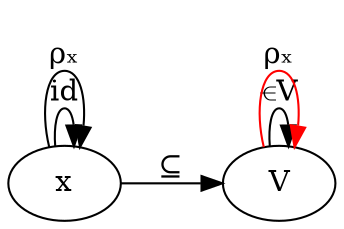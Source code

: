 digraph name {
rankdir=LR;
0 [label="V"];
1 [label="x"];
0 -> 0 [label="⋲V"];
0 -> 0 [label="ρₓ", color=red];
1 -> 1 [label="id"];
1 -> 1 [label="ρₓ"];
1 -> 0 [label="⊆"];
}
